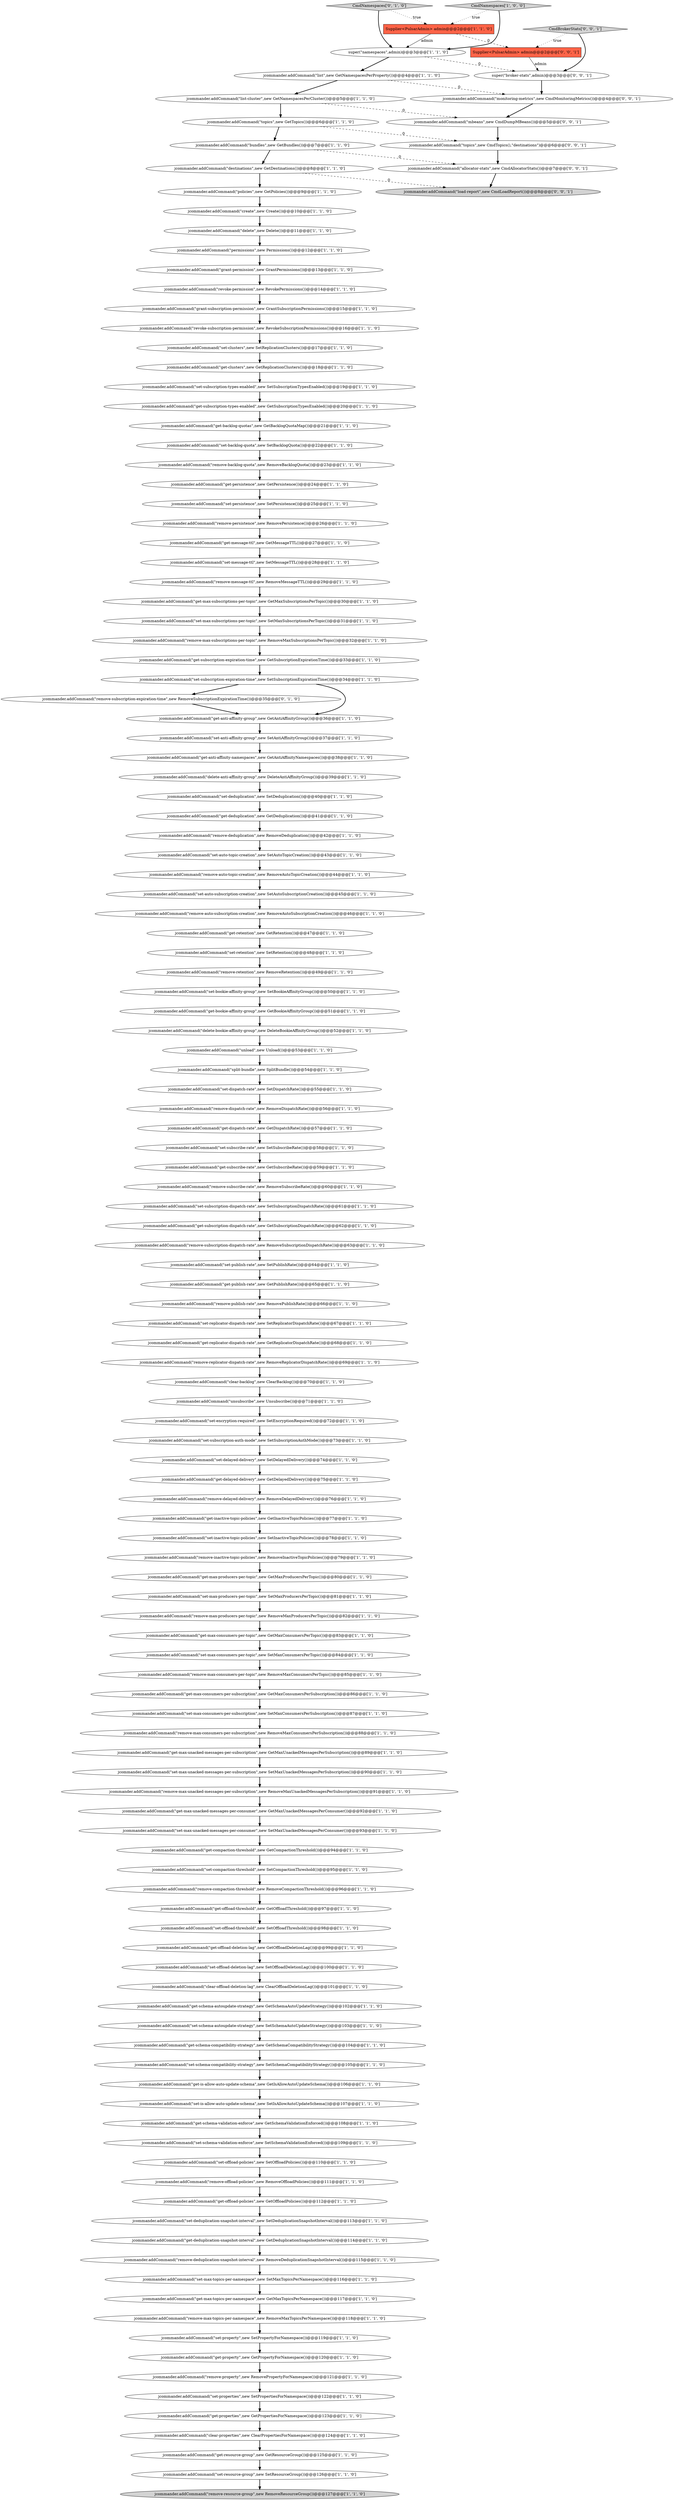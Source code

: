 digraph {
8 [style = filled, label = "jcommander.addCommand(\"get-subscribe-rate\",new GetSubscribeRate())@@@59@@@['1', '1', '0']", fillcolor = white, shape = ellipse image = "AAA0AAABBB1BBB"];
90 [style = filled, label = "jcommander.addCommand(\"delete-anti-affinity-group\",new DeleteAntiAffinityGroup())@@@39@@@['1', '1', '0']", fillcolor = white, shape = ellipse image = "AAA0AAABBB1BBB"];
12 [style = filled, label = "jcommander.addCommand(\"get-max-subscriptions-per-topic\",new GetMaxSubscriptionsPerTopic())@@@30@@@['1', '1', '0']", fillcolor = white, shape = ellipse image = "AAA0AAABBB1BBB"];
132 [style = filled, label = "jcommander.addCommand(\"load-report\",new CmdLoadReport())@@@8@@@['0', '0', '1']", fillcolor = lightgray, shape = ellipse image = "AAA0AAABBB3BBB"];
68 [style = filled, label = "jcommander.addCommand(\"remove-delayed-delivery\",new RemoveDelayedDelivery())@@@76@@@['1', '1', '0']", fillcolor = white, shape = ellipse image = "AAA0AAABBB1BBB"];
74 [style = filled, label = "jcommander.addCommand(\"policies\",new GetPolicies())@@@9@@@['1', '1', '0']", fillcolor = white, shape = ellipse image = "AAA0AAABBB1BBB"];
3 [style = filled, label = "jcommander.addCommand(\"remove-subscribe-rate\",new RemoveSubscribeRate())@@@60@@@['1', '1', '0']", fillcolor = white, shape = ellipse image = "AAA0AAABBB1BBB"];
55 [style = filled, label = "jcommander.addCommand(\"get-bookie-affinity-group\",new GetBookieAffinityGroup())@@@51@@@['1', '1', '0']", fillcolor = white, shape = ellipse image = "AAA0AAABBB1BBB"];
78 [style = filled, label = "jcommander.addCommand(\"split-bundle\",new SplitBundle())@@@54@@@['1', '1', '0']", fillcolor = white, shape = ellipse image = "AAA0AAABBB1BBB"];
75 [style = filled, label = "jcommander.addCommand(\"clear-offload-deletion-lag\",new ClearOffloadDeletionLag())@@@101@@@['1', '1', '0']", fillcolor = white, shape = ellipse image = "AAA0AAABBB1BBB"];
134 [style = filled, label = "Supplier<PulsarAdmin> admin@@@2@@@['0', '0', '1']", fillcolor = tomato, shape = box image = "AAA0AAABBB3BBB"];
46 [style = filled, label = "jcommander.addCommand(\"get-max-consumers-per-subscription\",new GetMaxConsumersPerSubscription())@@@86@@@['1', '1', '0']", fillcolor = white, shape = ellipse image = "AAA0AAABBB1BBB"];
35 [style = filled, label = "jcommander.addCommand(\"list-cluster\",new GetNamespacesPerCluster())@@@5@@@['1', '1', '0']", fillcolor = white, shape = ellipse image = "AAA0AAABBB1BBB"];
18 [style = filled, label = "jcommander.addCommand(\"get-schema-validation-enforce\",new GetSchemaValidationEnforced())@@@108@@@['1', '1', '0']", fillcolor = white, shape = ellipse image = "AAA0AAABBB1BBB"];
9 [style = filled, label = "jcommander.addCommand(\"clear-properties\",new ClearPropertiesForNamespace())@@@124@@@['1', '1', '0']", fillcolor = white, shape = ellipse image = "AAA0AAABBB1BBB"];
91 [style = filled, label = "jcommander.addCommand(\"get-deduplication\",new GetDeduplication())@@@41@@@['1', '1', '0']", fillcolor = white, shape = ellipse image = "AAA0AAABBB1BBB"];
1 [style = filled, label = "jcommander.addCommand(\"get-offload-threshold\",new GetOffloadThreshold())@@@97@@@['1', '1', '0']", fillcolor = white, shape = ellipse image = "AAA0AAABBB1BBB"];
30 [style = filled, label = "jcommander.addCommand(\"revoke-subscription-permission\",new RevokeSubscriptionPermissions())@@@16@@@['1', '1', '0']", fillcolor = white, shape = ellipse image = "AAA0AAABBB1BBB"];
104 [style = filled, label = "jcommander.addCommand(\"destinations\",new GetDestinations())@@@8@@@['1', '1', '0']", fillcolor = white, shape = ellipse image = "AAA0AAABBB1BBB"];
115 [style = filled, label = "jcommander.addCommand(\"set-persistence\",new SetPersistence())@@@25@@@['1', '1', '0']", fillcolor = white, shape = ellipse image = "AAA0AAABBB1BBB"];
76 [style = filled, label = "jcommander.addCommand(\"remove-property\",new RemovePropertyForNamespace())@@@121@@@['1', '1', '0']", fillcolor = white, shape = ellipse image = "AAA0AAABBB1BBB"];
98 [style = filled, label = "jcommander.addCommand(\"get-subscription-expiration-time\",new GetSubscriptionExpirationTime())@@@33@@@['1', '1', '0']", fillcolor = white, shape = ellipse image = "AAA0AAABBB1BBB"];
92 [style = filled, label = "jcommander.addCommand(\"remove-compaction-threshold\",new RemoveCompactionThreshold())@@@96@@@['1', '1', '0']", fillcolor = white, shape = ellipse image = "AAA0AAABBB1BBB"];
101 [style = filled, label = "jcommander.addCommand(\"get-replicator-dispatch-rate\",new GetReplicatorDispatchRate())@@@68@@@['1', '1', '0']", fillcolor = white, shape = ellipse image = "AAA0AAABBB1BBB"];
58 [style = filled, label = "jcommander.addCommand(\"get-publish-rate\",new GetPublishRate())@@@65@@@['1', '1', '0']", fillcolor = white, shape = ellipse image = "AAA0AAABBB1BBB"];
85 [style = filled, label = "jcommander.addCommand(\"topics\",new GetTopics())@@@6@@@['1', '1', '0']", fillcolor = white, shape = ellipse image = "AAA0AAABBB1BBB"];
13 [style = filled, label = "jcommander.addCommand(\"get-backlog-quotas\",new GetBacklogQuotaMap())@@@21@@@['1', '1', '0']", fillcolor = white, shape = ellipse image = "AAA0AAABBB1BBB"];
121 [style = filled, label = "jcommander.addCommand(\"remove-max-producers-per-topic\",new RemoveMaxProducersPerTopic())@@@82@@@['1', '1', '0']", fillcolor = white, shape = ellipse image = "AAA0AAABBB1BBB"];
28 [style = filled, label = "jcommander.addCommand(\"get-subscription-types-enabled\",new GetSubscriptionTypesEnabled())@@@20@@@['1', '1', '0']", fillcolor = white, shape = ellipse image = "AAA0AAABBB1BBB"];
37 [style = filled, label = "jcommander.addCommand(\"set-deduplication\",new SetDeduplication())@@@40@@@['1', '1', '0']", fillcolor = white, shape = ellipse image = "AAA0AAABBB1BBB"];
103 [style = filled, label = "jcommander.addCommand(\"set-resource-group\",new SetResourceGroup())@@@126@@@['1', '1', '0']", fillcolor = white, shape = ellipse image = "AAA0AAABBB1BBB"];
93 [style = filled, label = "jcommander.addCommand(\"set-delayed-delivery\",new SetDelayedDelivery())@@@74@@@['1', '1', '0']", fillcolor = white, shape = ellipse image = "AAA0AAABBB1BBB"];
36 [style = filled, label = "jcommander.addCommand(\"set-schema-compatibility-strategy\",new SetSchemaCompatibilityStrategy())@@@105@@@['1', '1', '0']", fillcolor = white, shape = ellipse image = "AAA0AAABBB1BBB"];
106 [style = filled, label = "jcommander.addCommand(\"get-schema-autoupdate-strategy\",new GetSchemaAutoUpdateStrategy())@@@102@@@['1', '1', '0']", fillcolor = white, shape = ellipse image = "AAA0AAABBB1BBB"];
66 [style = filled, label = "jcommander.addCommand(\"set-inactive-topic-policies\",new SetInactiveTopicPolicies())@@@78@@@['1', '1', '0']", fillcolor = white, shape = ellipse image = "AAA0AAABBB1BBB"];
43 [style = filled, label = "jcommander.addCommand(\"set-property\",new SetPropertyForNamespace())@@@119@@@['1', '1', '0']", fillcolor = white, shape = ellipse image = "AAA0AAABBB1BBB"];
124 [style = filled, label = "jcommander.addCommand(\"get-properties\",new GetPropertiesForNamespace())@@@123@@@['1', '1', '0']", fillcolor = white, shape = ellipse image = "AAA0AAABBB1BBB"];
50 [style = filled, label = "jcommander.addCommand(\"get-offload-deletion-lag\",new GetOffloadDeletionLag())@@@99@@@['1', '1', '0']", fillcolor = white, shape = ellipse image = "AAA0AAABBB1BBB"];
135 [style = filled, label = "CmdBrokerStats['0', '0', '1']", fillcolor = lightgray, shape = diamond image = "AAA0AAABBB3BBB"];
65 [style = filled, label = "jcommander.addCommand(\"get-clusters\",new GetReplicationClusters())@@@18@@@['1', '1', '0']", fillcolor = white, shape = ellipse image = "AAA0AAABBB1BBB"];
100 [style = filled, label = "jcommander.addCommand(\"remove-auto-subscription-creation\",new RemoveAutoSubscriptionCreation())@@@46@@@['1', '1', '0']", fillcolor = white, shape = ellipse image = "AAA0AAABBB1BBB"];
51 [style = filled, label = "jcommander.addCommand(\"set-bookie-affinity-group\",new SetBookieAffinityGroup())@@@50@@@['1', '1', '0']", fillcolor = white, shape = ellipse image = "AAA0AAABBB1BBB"];
119 [style = filled, label = "jcommander.addCommand(\"get-delayed-delivery\",new GetDelayedDelivery())@@@75@@@['1', '1', '0']", fillcolor = white, shape = ellipse image = "AAA0AAABBB1BBB"];
7 [style = filled, label = "jcommander.addCommand(\"remove-inactive-topic-policies\",new RemoveInactiveTopicPolicies())@@@79@@@['1', '1', '0']", fillcolor = white, shape = ellipse image = "AAA0AAABBB1BBB"];
126 [style = filled, label = "jcommander.addCommand(\"remove-subscription-expiration-time\",new RemoveSubscriptionExpirationTime())@@@35@@@['0', '1', '0']", fillcolor = white, shape = ellipse image = "AAA1AAABBB2BBB"];
127 [style = filled, label = "CmdNamespaces['0', '1', '0']", fillcolor = lightgray, shape = diamond image = "AAA0AAABBB2BBB"];
122 [style = filled, label = "jcommander.addCommand(\"set-dispatch-rate\",new SetDispatchRate())@@@55@@@['1', '1', '0']", fillcolor = white, shape = ellipse image = "AAA0AAABBB1BBB"];
70 [style = filled, label = "jcommander.addCommand(\"set-is-allow-auto-update-schema\",new SetIsAllowAutoUpdateSchema())@@@107@@@['1', '1', '0']", fillcolor = white, shape = ellipse image = "AAA0AAABBB1BBB"];
107 [style = filled, label = "jcommander.addCommand(\"remove-deduplication\",new RemoveDeduplication())@@@42@@@['1', '1', '0']", fillcolor = white, shape = ellipse image = "AAA0AAABBB1BBB"];
113 [style = filled, label = "jcommander.addCommand(\"set-offload-policies\",new SetOffloadPolicies())@@@110@@@['1', '1', '0']", fillcolor = white, shape = ellipse image = "AAA0AAABBB1BBB"];
96 [style = filled, label = "jcommander.addCommand(\"permissions\",new Permissions())@@@12@@@['1', '1', '0']", fillcolor = white, shape = ellipse image = "AAA0AAABBB1BBB"];
56 [style = filled, label = "jcommander.addCommand(\"set-subscribe-rate\",new SetSubscribeRate())@@@58@@@['1', '1', '0']", fillcolor = white, shape = ellipse image = "AAA0AAABBB1BBB"];
41 [style = filled, label = "jcommander.addCommand(\"list\",new GetNamespacesPerProperty())@@@4@@@['1', '1', '0']", fillcolor = white, shape = ellipse image = "AAA0AAABBB1BBB"];
130 [style = filled, label = "super(\"broker-stats\",admin)@@@3@@@['0', '0', '1']", fillcolor = white, shape = ellipse image = "AAA0AAABBB3BBB"];
54 [style = filled, label = "jcommander.addCommand(\"remove-offload-policies\",new RemoveOffloadPolicies())@@@111@@@['1', '1', '0']", fillcolor = white, shape = ellipse image = "AAA0AAABBB1BBB"];
15 [style = filled, label = "jcommander.addCommand(\"set-max-topics-per-namespace\",new SetMaxTopicsPerNamespace())@@@116@@@['1', '1', '0']", fillcolor = white, shape = ellipse image = "AAA0AAABBB1BBB"];
83 [style = filled, label = "jcommander.addCommand(\"get-persistence\",new GetPersistence())@@@24@@@['1', '1', '0']", fillcolor = white, shape = ellipse image = "AAA0AAABBB1BBB"];
99 [style = filled, label = "jcommander.addCommand(\"set-message-ttl\",new SetMessageTTL())@@@28@@@['1', '1', '0']", fillcolor = white, shape = ellipse image = "AAA0AAABBB1BBB"];
27 [style = filled, label = "jcommander.addCommand(\"remove-publish-rate\",new RemovePublishRate())@@@66@@@['1', '1', '0']", fillcolor = white, shape = ellipse image = "AAA0AAABBB1BBB"];
64 [style = filled, label = "jcommander.addCommand(\"get-max-topics-per-namespace\",new GetMaxTopicsPerNamespace())@@@117@@@['1', '1', '0']", fillcolor = white, shape = ellipse image = "AAA0AAABBB1BBB"];
29 [style = filled, label = "jcommander.addCommand(\"set-max-consumers-per-topic\",new SetMaxConsumersPerTopic())@@@84@@@['1', '1', '0']", fillcolor = white, shape = ellipse image = "AAA0AAABBB1BBB"];
38 [style = filled, label = "jcommander.addCommand(\"set-auto-subscription-creation\",new SetAutoSubscriptionCreation())@@@45@@@['1', '1', '0']", fillcolor = white, shape = ellipse image = "AAA0AAABBB1BBB"];
94 [style = filled, label = "jcommander.addCommand(\"get-anti-affinity-namespaces\",new GetAntiAffinityNamespaces())@@@38@@@['1', '1', '0']", fillcolor = white, shape = ellipse image = "AAA0AAABBB1BBB"];
44 [style = filled, label = "jcommander.addCommand(\"get-resource-group\",new GetResourceGroup())@@@125@@@['1', '1', '0']", fillcolor = white, shape = ellipse image = "AAA0AAABBB1BBB"];
11 [style = filled, label = "jcommander.addCommand(\"remove-backlog-quota\",new RemoveBacklogQuota())@@@23@@@['1', '1', '0']", fillcolor = white, shape = ellipse image = "AAA0AAABBB1BBB"];
14 [style = filled, label = "jcommander.addCommand(\"get-offload-policies\",new GetOffloadPolicies())@@@112@@@['1', '1', '0']", fillcolor = white, shape = ellipse image = "AAA0AAABBB1BBB"];
80 [style = filled, label = "jcommander.addCommand(\"get-max-unacked-messages-per-subscription\",new GetMaxUnackedMessagesPerSubscription())@@@89@@@['1', '1', '0']", fillcolor = white, shape = ellipse image = "AAA0AAABBB1BBB"];
16 [style = filled, label = "jcommander.addCommand(\"set-publish-rate\",new SetPublishRate())@@@64@@@['1', '1', '0']", fillcolor = white, shape = ellipse image = "AAA0AAABBB1BBB"];
116 [style = filled, label = "jcommander.addCommand(\"grant-subscription-permission\",new GrantSubscriptionPermissions())@@@15@@@['1', '1', '0']", fillcolor = white, shape = ellipse image = "AAA0AAABBB1BBB"];
48 [style = filled, label = "jcommander.addCommand(\"set-compaction-threshold\",new SetCompactionThreshold())@@@95@@@['1', '1', '0']", fillcolor = white, shape = ellipse image = "AAA0AAABBB1BBB"];
131 [style = filled, label = "jcommander.addCommand(\"mbeans\",new CmdDumpMBeans())@@@5@@@['0', '0', '1']", fillcolor = white, shape = ellipse image = "AAA0AAABBB3BBB"];
120 [style = filled, label = "jcommander.addCommand(\"get-deduplication-snapshot-interval\",new GetDeduplicationSnapshotInterval())@@@114@@@['1', '1', '0']", fillcolor = white, shape = ellipse image = "AAA0AAABBB1BBB"];
129 [style = filled, label = "jcommander.addCommand(\"allocator-stats\",new CmdAllocatorStats())@@@7@@@['0', '0', '1']", fillcolor = white, shape = ellipse image = "AAA0AAABBB3BBB"];
24 [style = filled, label = "jcommander.addCommand(\"remove-dispatch-rate\",new RemoveDispatchRate())@@@56@@@['1', '1', '0']", fillcolor = white, shape = ellipse image = "AAA0AAABBB1BBB"];
81 [style = filled, label = "jcommander.addCommand(\"set-max-unacked-messages-per-subscription\",new SetMaxUnackedMessagesPerSubscription())@@@90@@@['1', '1', '0']", fillcolor = white, shape = ellipse image = "AAA0AAABBB1BBB"];
86 [style = filled, label = "jcommander.addCommand(\"set-max-subscriptions-per-topic\",new SetMaxSubscriptionsPerTopic())@@@31@@@['1', '1', '0']", fillcolor = white, shape = ellipse image = "AAA0AAABBB1BBB"];
105 [style = filled, label = "jcommander.addCommand(\"remove-max-unacked-messages-per-subscription\",new RemoveMaxUnackedMessagesPerSubscription())@@@91@@@['1', '1', '0']", fillcolor = white, shape = ellipse image = "AAA0AAABBB1BBB"];
117 [style = filled, label = "jcommander.addCommand(\"remove-deduplication-snapshot-interval\",new RemoveDeduplicationSnapshotInterval())@@@115@@@['1', '1', '0']", fillcolor = white, shape = ellipse image = "AAA0AAABBB1BBB"];
39 [style = filled, label = "CmdNamespaces['1', '0', '0']", fillcolor = lightgray, shape = diamond image = "AAA0AAABBB1BBB"];
133 [style = filled, label = "jcommander.addCommand(\"monitoring-metrics\",new CmdMonitoringMetrics())@@@4@@@['0', '0', '1']", fillcolor = white, shape = ellipse image = "AAA0AAABBB3BBB"];
10 [style = filled, label = "jcommander.addCommand(\"unload\",new Unload())@@@53@@@['1', '1', '0']", fillcolor = white, shape = ellipse image = "AAA0AAABBB1BBB"];
102 [style = filled, label = "jcommander.addCommand(\"unsubscribe\",new Unsubscribe())@@@71@@@['1', '1', '0']", fillcolor = white, shape = ellipse image = "AAA0AAABBB1BBB"];
61 [style = filled, label = "jcommander.addCommand(\"set-encryption-required\",new SetEncryptionRequired())@@@72@@@['1', '1', '0']", fillcolor = white, shape = ellipse image = "AAA0AAABBB1BBB"];
20 [style = filled, label = "jcommander.addCommand(\"set-retention\",new SetRetention())@@@48@@@['1', '1', '0']", fillcolor = white, shape = ellipse image = "AAA0AAABBB1BBB"];
25 [style = filled, label = "jcommander.addCommand(\"remove-persistence\",new RemovePersistence())@@@26@@@['1', '1', '0']", fillcolor = white, shape = ellipse image = "AAA0AAABBB1BBB"];
33 [style = filled, label = "jcommander.addCommand(\"set-max-producers-per-topic\",new SetMaxProducersPerTopic())@@@81@@@['1', '1', '0']", fillcolor = white, shape = ellipse image = "AAA0AAABBB1BBB"];
34 [style = filled, label = "jcommander.addCommand(\"set-max-unacked-messages-per-consumer\",new SetMaxUnackedMessagesPerConsumer())@@@93@@@['1', '1', '0']", fillcolor = white, shape = ellipse image = "AAA0AAABBB1BBB"];
19 [style = filled, label = "jcommander.addCommand(\"set-deduplication-snapshot-interval\",new SetDeduplicationSnapshotInterval())@@@113@@@['1', '1', '0']", fillcolor = white, shape = ellipse image = "AAA0AAABBB1BBB"];
59 [style = filled, label = "jcommander.addCommand(\"get-max-consumers-per-topic\",new GetMaxConsumersPerTopic())@@@83@@@['1', '1', '0']", fillcolor = white, shape = ellipse image = "AAA0AAABBB1BBB"];
125 [style = filled, label = "jcommander.addCommand(\"set-subscription-dispatch-rate\",new SetSubscriptionDispatchRate())@@@61@@@['1', '1', '0']", fillcolor = white, shape = ellipse image = "AAA0AAABBB1BBB"];
79 [style = filled, label = "jcommander.addCommand(\"remove-max-consumers-per-topic\",new RemoveMaxConsumersPerTopic())@@@85@@@['1', '1', '0']", fillcolor = white, shape = ellipse image = "AAA0AAABBB1BBB"];
17 [style = filled, label = "jcommander.addCommand(\"set-anti-affinity-group\",new SetAntiAffinityGroup())@@@37@@@['1', '1', '0']", fillcolor = white, shape = ellipse image = "AAA0AAABBB1BBB"];
49 [style = filled, label = "super(\"namespaces\",admin)@@@3@@@['1', '1', '0']", fillcolor = white, shape = ellipse image = "AAA0AAABBB1BBB"];
60 [style = filled, label = "jcommander.addCommand(\"get-schema-compatibility-strategy\",new GetSchemaCompatibilityStrategy())@@@104@@@['1', '1', '0']", fillcolor = white, shape = ellipse image = "AAA0AAABBB1BBB"];
89 [style = filled, label = "jcommander.addCommand(\"get-retention\",new GetRetention())@@@47@@@['1', '1', '0']", fillcolor = white, shape = ellipse image = "AAA0AAABBB1BBB"];
45 [style = filled, label = "jcommander.addCommand(\"delete-bookie-affinity-group\",new DeleteBookieAffinityGroup())@@@52@@@['1', '1', '0']", fillcolor = white, shape = ellipse image = "AAA0AAABBB1BBB"];
0 [style = filled, label = "jcommander.addCommand(\"set-backlog-quota\",new SetBacklogQuota())@@@22@@@['1', '1', '0']", fillcolor = white, shape = ellipse image = "AAA0AAABBB1BBB"];
2 [style = filled, label = "jcommander.addCommand(\"get-subscription-dispatch-rate\",new GetSubscriptionDispatchRate())@@@62@@@['1', '1', '0']", fillcolor = white, shape = ellipse image = "AAA0AAABBB1BBB"];
118 [style = filled, label = "jcommander.addCommand(\"get-is-allow-auto-update-schema\",new GetIsAllowAutoUpdateSchema())@@@106@@@['1', '1', '0']", fillcolor = white, shape = ellipse image = "AAA0AAABBB1BBB"];
26 [style = filled, label = "jcommander.addCommand(\"bundles\",new GetBundles())@@@7@@@['1', '1', '0']", fillcolor = white, shape = ellipse image = "AAA0AAABBB1BBB"];
82 [style = filled, label = "jcommander.addCommand(\"set-subscription-expiration-time\",new SetSubscriptionExpirationTime())@@@34@@@['1', '1', '0']", fillcolor = white, shape = ellipse image = "AAA0AAABBB1BBB"];
123 [style = filled, label = "jcommander.addCommand(\"clear-backlog\",new ClearBacklog())@@@70@@@['1', '1', '0']", fillcolor = white, shape = ellipse image = "AAA0AAABBB1BBB"];
23 [style = filled, label = "jcommander.addCommand(\"revoke-permission\",new RevokePermissions())@@@14@@@['1', '1', '0']", fillcolor = white, shape = ellipse image = "AAA0AAABBB1BBB"];
110 [style = filled, label = "jcommander.addCommand(\"get-dispatch-rate\",new GetDispatchRate())@@@57@@@['1', '1', '0']", fillcolor = white, shape = ellipse image = "AAA0AAABBB1BBB"];
87 [style = filled, label = "jcommander.addCommand(\"set-subscription-types-enabled\",new SetSubscriptionTypesEnabled())@@@19@@@['1', '1', '0']", fillcolor = white, shape = ellipse image = "AAA0AAABBB1BBB"];
73 [style = filled, label = "jcommander.addCommand(\"set-offload-threshold\",new SetOffloadThreshold())@@@98@@@['1', '1', '0']", fillcolor = white, shape = ellipse image = "AAA0AAABBB1BBB"];
21 [style = filled, label = "jcommander.addCommand(\"set-offload-deletion-lag\",new SetOffloadDeletionLag())@@@100@@@['1', '1', '0']", fillcolor = white, shape = ellipse image = "AAA0AAABBB1BBB"];
88 [style = filled, label = "jcommander.addCommand(\"set-schema-autoupdate-strategy\",new SetSchemaAutoUpdateStrategy())@@@103@@@['1', '1', '0']", fillcolor = white, shape = ellipse image = "AAA0AAABBB1BBB"];
95 [style = filled, label = "jcommander.addCommand(\"get-compaction-threshold\",new GetCompactionThreshold())@@@94@@@['1', '1', '0']", fillcolor = white, shape = ellipse image = "AAA0AAABBB1BBB"];
69 [style = filled, label = "jcommander.addCommand(\"set-properties\",new SetPropertiesForNamespace())@@@122@@@['1', '1', '0']", fillcolor = white, shape = ellipse image = "AAA0AAABBB1BBB"];
4 [style = filled, label = "Supplier<PulsarAdmin> admin@@@2@@@['1', '1', '0']", fillcolor = tomato, shape = box image = "AAA0AAABBB1BBB"];
31 [style = filled, label = "jcommander.addCommand(\"remove-max-topics-per-namespace\",new RemoveMaxTopicsPerNamespace())@@@118@@@['1', '1', '0']", fillcolor = white, shape = ellipse image = "AAA0AAABBB1BBB"];
6 [style = filled, label = "jcommander.addCommand(\"set-replicator-dispatch-rate\",new SetReplicatorDispatchRate())@@@67@@@['1', '1', '0']", fillcolor = white, shape = ellipse image = "AAA0AAABBB1BBB"];
84 [style = filled, label = "jcommander.addCommand(\"set-auto-topic-creation\",new SetAutoTopicCreation())@@@43@@@['1', '1', '0']", fillcolor = white, shape = ellipse image = "AAA0AAABBB1BBB"];
114 [style = filled, label = "jcommander.addCommand(\"set-subscription-auth-mode\",new SetSubscriptionAuthMode())@@@73@@@['1', '1', '0']", fillcolor = white, shape = ellipse image = "AAA0AAABBB1BBB"];
128 [style = filled, label = "jcommander.addCommand(\"topics\",new CmdTopics(),\"destinations\")@@@6@@@['0', '0', '1']", fillcolor = white, shape = ellipse image = "AAA0AAABBB3BBB"];
62 [style = filled, label = "jcommander.addCommand(\"set-max-consumers-per-subscription\",new SetMaxConsumersPerSubscription())@@@87@@@['1', '1', '0']", fillcolor = white, shape = ellipse image = "AAA0AAABBB1BBB"];
72 [style = filled, label = "jcommander.addCommand(\"remove-replicator-dispatch-rate\",new RemoveReplicatorDispatchRate())@@@69@@@['1', '1', '0']", fillcolor = white, shape = ellipse image = "AAA0AAABBB1BBB"];
40 [style = filled, label = "jcommander.addCommand(\"remove-resource-group\",new RemoveResourceGroup())@@@127@@@['1', '1', '0']", fillcolor = lightgray, shape = ellipse image = "AAA0AAABBB1BBB"];
42 [style = filled, label = "jcommander.addCommand(\"get-anti-affinity-group\",new GetAntiAffinityGroup())@@@36@@@['1', '1', '0']", fillcolor = white, shape = ellipse image = "AAA0AAABBB1BBB"];
63 [style = filled, label = "jcommander.addCommand(\"remove-retention\",new RemoveRetention())@@@49@@@['1', '1', '0']", fillcolor = white, shape = ellipse image = "AAA0AAABBB1BBB"];
112 [style = filled, label = "jcommander.addCommand(\"get-max-producers-per-topic\",new GetMaxProducersPerTopic())@@@80@@@['1', '1', '0']", fillcolor = white, shape = ellipse image = "AAA0AAABBB1BBB"];
67 [style = filled, label = "jcommander.addCommand(\"create\",new Create())@@@10@@@['1', '1', '0']", fillcolor = white, shape = ellipse image = "AAA0AAABBB1BBB"];
52 [style = filled, label = "jcommander.addCommand(\"remove-subscription-dispatch-rate\",new RemoveSubscriptionDispatchRate())@@@63@@@['1', '1', '0']", fillcolor = white, shape = ellipse image = "AAA0AAABBB1BBB"];
5 [style = filled, label = "jcommander.addCommand(\"set-clusters\",new SetReplicationClusters())@@@17@@@['1', '1', '0']", fillcolor = white, shape = ellipse image = "AAA0AAABBB1BBB"];
53 [style = filled, label = "jcommander.addCommand(\"remove-message-ttl\",new RemoveMessageTTL())@@@29@@@['1', '1', '0']", fillcolor = white, shape = ellipse image = "AAA0AAABBB1BBB"];
77 [style = filled, label = "jcommander.addCommand(\"set-schema-validation-enforce\",new SetSchemaValidationEnforced())@@@109@@@['1', '1', '0']", fillcolor = white, shape = ellipse image = "AAA0AAABBB1BBB"];
108 [style = filled, label = "jcommander.addCommand(\"remove-auto-topic-creation\",new RemoveAutoTopicCreation())@@@44@@@['1', '1', '0']", fillcolor = white, shape = ellipse image = "AAA0AAABBB1BBB"];
57 [style = filled, label = "jcommander.addCommand(\"remove-max-subscriptions-per-topic\",new RemoveMaxSubscriptionsPerTopic())@@@32@@@['1', '1', '0']", fillcolor = white, shape = ellipse image = "AAA0AAABBB1BBB"];
22 [style = filled, label = "jcommander.addCommand(\"get-property\",new GetPropertyForNamespace())@@@120@@@['1', '1', '0']", fillcolor = white, shape = ellipse image = "AAA0AAABBB1BBB"];
47 [style = filled, label = "jcommander.addCommand(\"remove-max-consumers-per-subscription\",new RemoveMaxConsumersPerSubscription())@@@88@@@['1', '1', '0']", fillcolor = white, shape = ellipse image = "AAA0AAABBB1BBB"];
71 [style = filled, label = "jcommander.addCommand(\"get-message-ttl\",new GetMessageTTL())@@@27@@@['1', '1', '0']", fillcolor = white, shape = ellipse image = "AAA0AAABBB1BBB"];
32 [style = filled, label = "jcommander.addCommand(\"grant-permission\",new GrantPermissions())@@@13@@@['1', '1', '0']", fillcolor = white, shape = ellipse image = "AAA0AAABBB1BBB"];
109 [style = filled, label = "jcommander.addCommand(\"delete\",new Delete())@@@11@@@['1', '1', '0']", fillcolor = white, shape = ellipse image = "AAA0AAABBB1BBB"];
97 [style = filled, label = "jcommander.addCommand(\"get-max-unacked-messages-per-consumer\",new GetMaxUnackedMessagesPerConsumer())@@@92@@@['1', '1', '0']", fillcolor = white, shape = ellipse image = "AAA0AAABBB1BBB"];
111 [style = filled, label = "jcommander.addCommand(\"get-inactive-topic-policies\",new GetInactiveTopicPolicies())@@@77@@@['1', '1', '0']", fillcolor = white, shape = ellipse image = "AAA0AAABBB1BBB"];
49->41 [style = bold, label=""];
32->23 [style = bold, label=""];
28->13 [style = bold, label=""];
66->7 [style = bold, label=""];
5->65 [style = bold, label=""];
120->117 [style = bold, label=""];
118->70 [style = bold, label=""];
98->82 [style = bold, label=""];
96->32 [style = bold, label=""];
35->131 [style = dashed, label="0"];
41->35 [style = bold, label=""];
14->19 [style = bold, label=""];
117->15 [style = bold, label=""];
94->90 [style = bold, label=""];
127->4 [style = dotted, label="true"];
25->71 [style = bold, label=""];
101->72 [style = bold, label=""];
72->123 [style = bold, label=""];
1->73 [style = bold, label=""];
4->49 [style = solid, label="admin"];
61->114 [style = bold, label=""];
70->18 [style = bold, label=""];
130->133 [style = bold, label=""];
135->130 [style = bold, label=""];
47->80 [style = bold, label=""];
78->122 [style = bold, label=""];
91->107 [style = bold, label=""];
86->57 [style = bold, label=""];
102->61 [style = bold, label=""];
44->103 [style = bold, label=""];
69->124 [style = bold, label=""];
54->14 [style = bold, label=""];
12->86 [style = bold, label=""];
38->100 [style = bold, label=""];
3->125 [style = bold, label=""];
31->43 [style = bold, label=""];
126->42 [style = bold, label=""];
36->118 [style = bold, label=""];
87->28 [style = bold, label=""];
39->4 [style = dotted, label="true"];
13->0 [style = bold, label=""];
125->2 [style = bold, label=""];
113->54 [style = bold, label=""];
75->106 [style = bold, label=""];
106->88 [style = bold, label=""];
111->66 [style = bold, label=""];
76->69 [style = bold, label=""];
4->134 [style = dashed, label="0"];
26->129 [style = dashed, label="0"];
0->11 [style = bold, label=""];
8->3 [style = bold, label=""];
80->81 [style = bold, label=""];
85->26 [style = bold, label=""];
83->115 [style = bold, label=""];
52->16 [style = bold, label=""];
24->110 [style = bold, label=""];
19->120 [style = bold, label=""];
58->27 [style = bold, label=""];
48->92 [style = bold, label=""];
56->8 [style = bold, label=""];
104->74 [style = bold, label=""];
109->96 [style = bold, label=""];
115->25 [style = bold, label=""];
63->51 [style = bold, label=""];
100->89 [style = bold, label=""];
119->68 [style = bold, label=""];
93->119 [style = bold, label=""];
112->33 [style = bold, label=""];
116->30 [style = bold, label=""];
85->128 [style = dashed, label="0"];
62->47 [style = bold, label=""];
122->24 [style = bold, label=""];
104->132 [style = dashed, label="0"];
89->20 [style = bold, label=""];
29->79 [style = bold, label=""];
59->29 [style = bold, label=""];
39->49 [style = bold, label=""];
82->42 [style = bold, label=""];
103->40 [style = bold, label=""];
127->49 [style = bold, label=""];
84->108 [style = bold, label=""];
123->102 [style = bold, label=""];
18->77 [style = bold, label=""];
131->128 [style = bold, label=""];
134->130 [style = solid, label="admin"];
71->99 [style = bold, label=""];
37->91 [style = bold, label=""];
95->48 [style = bold, label=""];
74->67 [style = bold, label=""];
99->53 [style = bold, label=""];
107->84 [style = bold, label=""];
128->129 [style = bold, label=""];
17->94 [style = bold, label=""];
57->98 [style = bold, label=""];
26->104 [style = bold, label=""];
92->1 [style = bold, label=""];
90->37 [style = bold, label=""];
88->60 [style = bold, label=""];
135->134 [style = dotted, label="true"];
41->133 [style = dashed, label="0"];
6->101 [style = bold, label=""];
65->87 [style = bold, label=""];
20->63 [style = bold, label=""];
34->95 [style = bold, label=""];
42->17 [style = bold, label=""];
81->105 [style = bold, label=""];
108->38 [style = bold, label=""];
33->121 [style = bold, label=""];
79->46 [style = bold, label=""];
51->55 [style = bold, label=""];
105->97 [style = bold, label=""];
133->131 [style = bold, label=""];
27->6 [style = bold, label=""];
73->50 [style = bold, label=""];
121->59 [style = bold, label=""];
77->113 [style = bold, label=""];
43->22 [style = bold, label=""];
114->93 [style = bold, label=""];
22->76 [style = bold, label=""];
110->56 [style = bold, label=""];
21->75 [style = bold, label=""];
7->112 [style = bold, label=""];
9->44 [style = bold, label=""];
129->132 [style = bold, label=""];
15->64 [style = bold, label=""];
11->83 [style = bold, label=""];
53->12 [style = bold, label=""];
97->34 [style = bold, label=""];
2->52 [style = bold, label=""];
10->78 [style = bold, label=""];
49->130 [style = dashed, label="0"];
50->21 [style = bold, label=""];
55->45 [style = bold, label=""];
68->111 [style = bold, label=""];
46->62 [style = bold, label=""];
60->36 [style = bold, label=""];
23->116 [style = bold, label=""];
82->126 [style = bold, label=""];
30->5 [style = bold, label=""];
124->9 [style = bold, label=""];
35->85 [style = bold, label=""];
64->31 [style = bold, label=""];
16->58 [style = bold, label=""];
67->109 [style = bold, label=""];
45->10 [style = bold, label=""];
}
